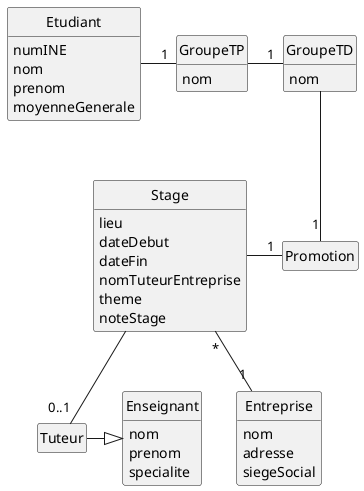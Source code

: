 @startuml
hide circle
hide empty methods
hide empty attributes

class Stage{
    lieu
    dateDebut
    dateFin
    nomTuteurEntreprise
    theme
    noteStage
}

class Entreprise{
    nom
    adresse
    siegeSocial
}

class Promotion{
 
}

class Etudiant{
    numINE
    nom
    prenom
    moyenneGenerale
}

class GroupeTP{
    nom
}

class GroupeTD{
    nom
}

class Enseignant {
    nom
    prenom
    specialite
}

Stage "*" -- "1" Entreprise
Stage -"1" Promotion
Stage --"0..1" Tuteur

Etudiant -"1" GroupeTP
GroupeTP -"1" GroupeTD
GroupeTD --"1" Promotion
Tuteur -|> Enseignant

@enduml
